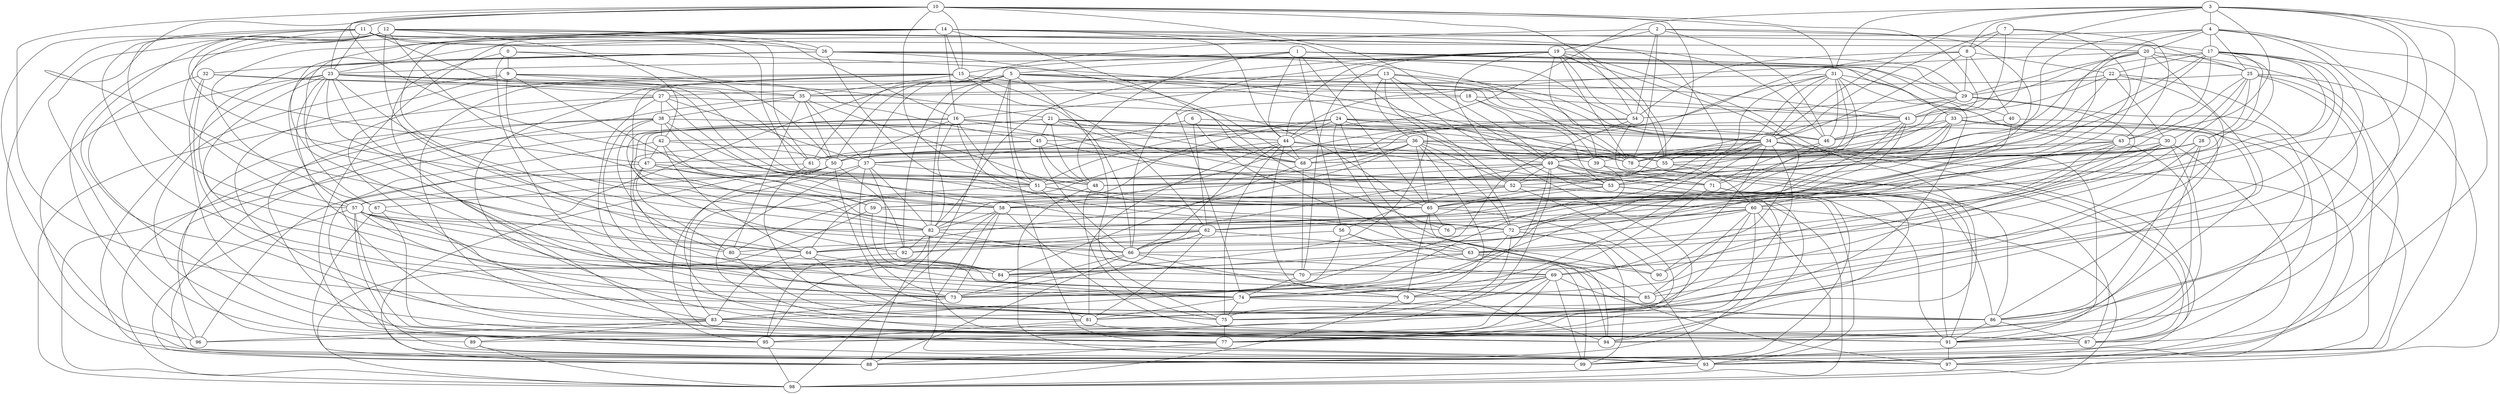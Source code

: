 strict graph {
 // Node definitions.
 0;
 1;
 2;
 3;
 4;
 5;
 6;
 7;
 8;
 9;
 10;
 11;
 12;
 13;
 14;
 15;
 16;
 17;
 18;
 19;
 20;
 21;
 22;
 23;
 24;
 25;
 26;
 27;
 28;
 29;
 30;
 31;
 32;
 33;
 34;
 35;
 36;
 37;
 38;
 39;
 40;
 41;
 42;
 43;
 44;
 45;
 46;
 47;
 48;
 49;
 50;
 51;
 52;
 53;
 54;
 55;
 56;
 57;
 58;
 59;
 60;
 61;
 62;
 63;
 64;
 65;
 66;
 67;
 68;
 69;
 70;
 71;
 72;
 73;
 74;
 75;
 76;
 77;
 78;
 79;
 80;
 81;
 82;
 83;
 84;
 85;
 86;
 87;
 88;
 89;
 90;
 91;
 92;
 93;
 94;
 95;
 96;
 97;
 98;
 99;

 // Edge definitions.
 0 -- 9;
 0 -- 50;
 0 -- 74;
 0 -- 78;
 0 -- 86;
 1 -- 5;
 1 -- 15;
 1 -- 29;
 1 -- 33;
 1 -- 40;
 1 -- 44;
 1 -- 48;
 1 -- 56;
 1 -- 65;
 2 -- 19;
 2 -- 25;
 2 -- 46;
 2 -- 54;
 2 -- 61;
 2 -- 76;
 2 -- 78;
 3 -- 4;
 3 -- 8;
 3 -- 31;
 3 -- 33;
 3 -- 34;
 3 -- 45;
 3 -- 53;
 3 -- 65;
 3 -- 81;
 3 -- 96;
 3 -- 97;
 4 -- 17;
 4 -- 20;
 4 -- 23;
 4 -- 25;
 4 -- 50;
 4 -- 55;
 4 -- 85;
 4 -- 86;
 4 -- 87;
 5 -- 18;
 5 -- 34;
 5 -- 37;
 5 -- 50;
 5 -- 51;
 5 -- 71;
 5 -- 75;
 5 -- 77;
 5 -- 78;
 5 -- 82;
 5 -- 88;
 5 -- 92;
 5 -- 95;
 6 -- 34;
 6 -- 37;
 6 -- 62;
 6 -- 90;
 7 -- 8;
 7 -- 34;
 7 -- 43;
 7 -- 55;
 7 -- 62;
 8 -- 22;
 8 -- 29;
 8 -- 34;
 8 -- 36;
 8 -- 40;
 8 -- 54;
 9 -- 21;
 9 -- 35;
 9 -- 45;
 9 -- 58;
 9 -- 62;
 9 -- 87;
 9 -- 95;
 10 -- 11;
 10 -- 15;
 10 -- 23;
 10 -- 31;
 10 -- 48;
 10 -- 49;
 10 -- 51;
 10 -- 52;
 10 -- 54;
 10 -- 64;
 10 -- 75;
 10 -- 78;
 11 -- 20;
 11 -- 23;
 11 -- 26;
 11 -- 47;
 11 -- 53;
 11 -- 57;
 11 -- 58;
 11 -- 61;
 11 -- 71;
 11 -- 73;
 12 -- 16;
 12 -- 26;
 12 -- 42;
 12 -- 46;
 12 -- 55;
 12 -- 57;
 12 -- 66;
 12 -- 72;
 12 -- 83;
 12 -- 93;
 12 -- 95;
 12 -- 96;
 13 -- 16;
 13 -- 27;
 13 -- 34;
 13 -- 36;
 13 -- 49;
 13 -- 84;
 13 -- 88;
 13 -- 91;
 14 -- 15;
 14 -- 16;
 14 -- 17;
 14 -- 44;
 14 -- 52;
 14 -- 55;
 14 -- 64;
 14 -- 67;
 14 -- 73;
 14 -- 74;
 14 -- 76;
 14 -- 96;
 14 -- 97;
 15 -- 35;
 15 -- 62;
 15 -- 65;
 15 -- 66;
 15 -- 82;
 15 -- 83;
 15 -- 87;
 15 -- 94;
 16 -- 44;
 16 -- 50;
 16 -- 51;
 16 -- 60;
 16 -- 72;
 16 -- 78;
 16 -- 82;
 16 -- 92;
 16 -- 96;
 17 -- 22;
 17 -- 28;
 17 -- 43;
 17 -- 49;
 17 -- 52;
 17 -- 61;
 17 -- 62;
 17 -- 63;
 17 -- 70;
 17 -- 82;
 17 -- 93;
 18 -- 41;
 18 -- 53;
 18 -- 74;
 18 -- 78;
 19 -- 23;
 19 -- 29;
 19 -- 39;
 19 -- 44;
 19 -- 54;
 19 -- 55;
 19 -- 66;
 19 -- 70;
 19 -- 77;
 19 -- 78;
 19 -- 82;
 19 -- 90;
 19 -- 94;
 20 -- 25;
 20 -- 29;
 20 -- 41;
 20 -- 44;
 20 -- 53;
 20 -- 64;
 20 -- 75;
 20 -- 88;
 21 -- 30;
 21 -- 36;
 21 -- 45;
 21 -- 47;
 21 -- 48;
 21 -- 68;
 21 -- 71;
 21 -- 78;
 21 -- 82;
 21 -- 98;
 22 -- 29;
 22 -- 30;
 22 -- 41;
 22 -- 50;
 22 -- 83;
 22 -- 88;
 23 -- 27;
 23 -- 41;
 23 -- 51;
 23 -- 61;
 23 -- 64;
 23 -- 66;
 23 -- 67;
 23 -- 73;
 23 -- 79;
 23 -- 82;
 23 -- 93;
 23 -- 99;
 24 -- 34;
 24 -- 44;
 24 -- 46;
 24 -- 51;
 24 -- 55;
 24 -- 63;
 24 -- 64;
 24 -- 72;
 24 -- 85;
 25 -- 28;
 25 -- 30;
 25 -- 35;
 25 -- 43;
 25 -- 63;
 25 -- 94;
 25 -- 97;
 25 -- 99;
 26 -- 29;
 26 -- 32;
 26 -- 39;
 26 -- 43;
 26 -- 46;
 26 -- 57;
 26 -- 65;
 26 -- 68;
 26 -- 73;
 27 -- 37;
 27 -- 38;
 27 -- 58;
 27 -- 68;
 27 -- 79;
 27 -- 95;
 27 -- 98;
 28 -- 48;
 28 -- 65;
 28 -- 68;
 28 -- 82;
 28 -- 85;
 28 -- 86;
 28 -- 94;
 29 -- 41;
 29 -- 54;
 29 -- 78;
 29 -- 87;
 29 -- 90;
 30 -- 49;
 30 -- 63;
 30 -- 72;
 30 -- 79;
 30 -- 91;
 30 -- 97;
 31 -- 34;
 31 -- 35;
 31 -- 46;
 31 -- 53;
 31 -- 55;
 31 -- 59;
 31 -- 68;
 31 -- 71;
 31 -- 75;
 31 -- 86;
 32 -- 35;
 32 -- 41;
 32 -- 77;
 32 -- 81;
 32 -- 94;
 33 -- 46;
 33 -- 47;
 33 -- 51;
 33 -- 58;
 33 -- 61;
 33 -- 86;
 33 -- 91;
 34 -- 39;
 34 -- 65;
 34 -- 69;
 34 -- 73;
 34 -- 74;
 34 -- 75;
 34 -- 78;
 34 -- 87;
 34 -- 98;
 35 -- 37;
 35 -- 38;
 35 -- 50;
 35 -- 72;
 35 -- 80;
 35 -- 88;
 36 -- 37;
 36 -- 39;
 36 -- 48;
 36 -- 50;
 36 -- 52;
 36 -- 55;
 36 -- 64;
 36 -- 65;
 36 -- 68;
 36 -- 72;
 36 -- 79;
 37 -- 48;
 37 -- 70;
 37 -- 73;
 37 -- 82;
 37 -- 87;
 37 -- 97;
 38 -- 42;
 38 -- 63;
 38 -- 65;
 38 -- 68;
 38 -- 79;
 38 -- 80;
 38 -- 89;
 38 -- 98;
 39 -- 73;
 39 -- 93;
 40 -- 46;
 40 -- 60;
 40 -- 93;
 41 -- 42;
 41 -- 46;
 41 -- 58;
 41 -- 72;
 41 -- 84;
 42 -- 47;
 42 -- 50;
 42 -- 59;
 42 -- 64;
 42 -- 96;
 43 -- 48;
 43 -- 60;
 43 -- 68;
 43 -- 69;
 43 -- 76;
 43 -- 91;
 44 -- 49;
 44 -- 53;
 44 -- 66;
 44 -- 68;
 44 -- 75;
 44 -- 80;
 44 -- 81;
 44 -- 94;
 45 -- 48;
 45 -- 52;
 45 -- 61;
 45 -- 66;
 45 -- 84;
 46 -- 57;
 46 -- 71;
 47 -- 51;
 47 -- 58;
 47 -- 59;
 47 -- 80;
 47 -- 83;
 47 -- 84;
 48 -- 75;
 48 -- 93;
 49 -- 51;
 49 -- 52;
 49 -- 53;
 49 -- 66;
 49 -- 71;
 49 -- 74;
 49 -- 82;
 49 -- 87;
 49 -- 95;
 49 -- 99;
 50 -- 57;
 50 -- 67;
 50 -- 86;
 50 -- 88;
 50 -- 91;
 50 -- 92;
 51 -- 60;
 51 -- 65;
 51 -- 70;
 51 -- 83;
 52 -- 56;
 52 -- 58;
 52 -- 77;
 52 -- 98;
 53 -- 59;
 53 -- 82;
 53 -- 91;
 53 -- 93;
 53 -- 94;
 54 -- 58;
 54 -- 68;
 54 -- 71;
 54 -- 73;
 55 -- 60;
 55 -- 65;
 55 -- 86;
 56 -- 83;
 56 -- 92;
 56 -- 97;
 56 -- 99;
 57 -- 69;
 57 -- 74;
 57 -- 77;
 57 -- 81;
 57 -- 82;
 57 -- 84;
 57 -- 88;
 57 -- 99;
 58 -- 73;
 58 -- 82;
 58 -- 91;
 58 -- 93;
 58 -- 98;
 59 -- 76;
 59 -- 84;
 59 -- 98;
 60 -- 62;
 60 -- 66;
 60 -- 72;
 60 -- 77;
 60 -- 85;
 60 -- 89;
 60 -- 93;
 60 -- 98;
 61 -- 75;
 61 -- 99;
 62 -- 63;
 62 -- 64;
 62 -- 66;
 62 -- 73;
 62 -- 81;
 62 -- 92;
 63 -- 70;
 63 -- 84;
 63 -- 90;
 63 -- 94;
 64 -- 74;
 64 -- 75;
 64 -- 83;
 65 -- 76;
 65 -- 79;
 65 -- 90;
 65 -- 94;
 66 -- 69;
 66 -- 73;
 66 -- 79;
 66 -- 88;
 67 -- 77;
 67 -- 80;
 67 -- 88;
 68 -- 70;
 68 -- 84;
 69 -- 73;
 69 -- 74;
 69 -- 77;
 69 -- 79;
 69 -- 86;
 69 -- 95;
 69 -- 99;
 70 -- 74;
 71 -- 77;
 71 -- 81;
 71 -- 86;
 71 -- 91;
 72 -- 74;
 72 -- 75;
 72 -- 80;
 72 -- 93;
 72 -- 99;
 73 -- 83;
 74 -- 75;
 74 -- 81;
 74 -- 86;
 75 -- 77;
 77 -- 88;
 78 -- 87;
 78 -- 91;
 79 -- 98;
 80 -- 81;
 80 -- 84;
 81 -- 94;
 81 -- 95;
 82 -- 85;
 82 -- 91;
 82 -- 92;
 82 -- 95;
 83 -- 89;
 83 -- 91;
 83 -- 94;
 83 -- 96;
 84 -- 85;
 86 -- 87;
 86 -- 91;
 87 -- 99;
 89 -- 93;
 89 -- 98;
 91 -- 97;
 92 -- 95;
 93 -- 98;
 95 -- 98;
}